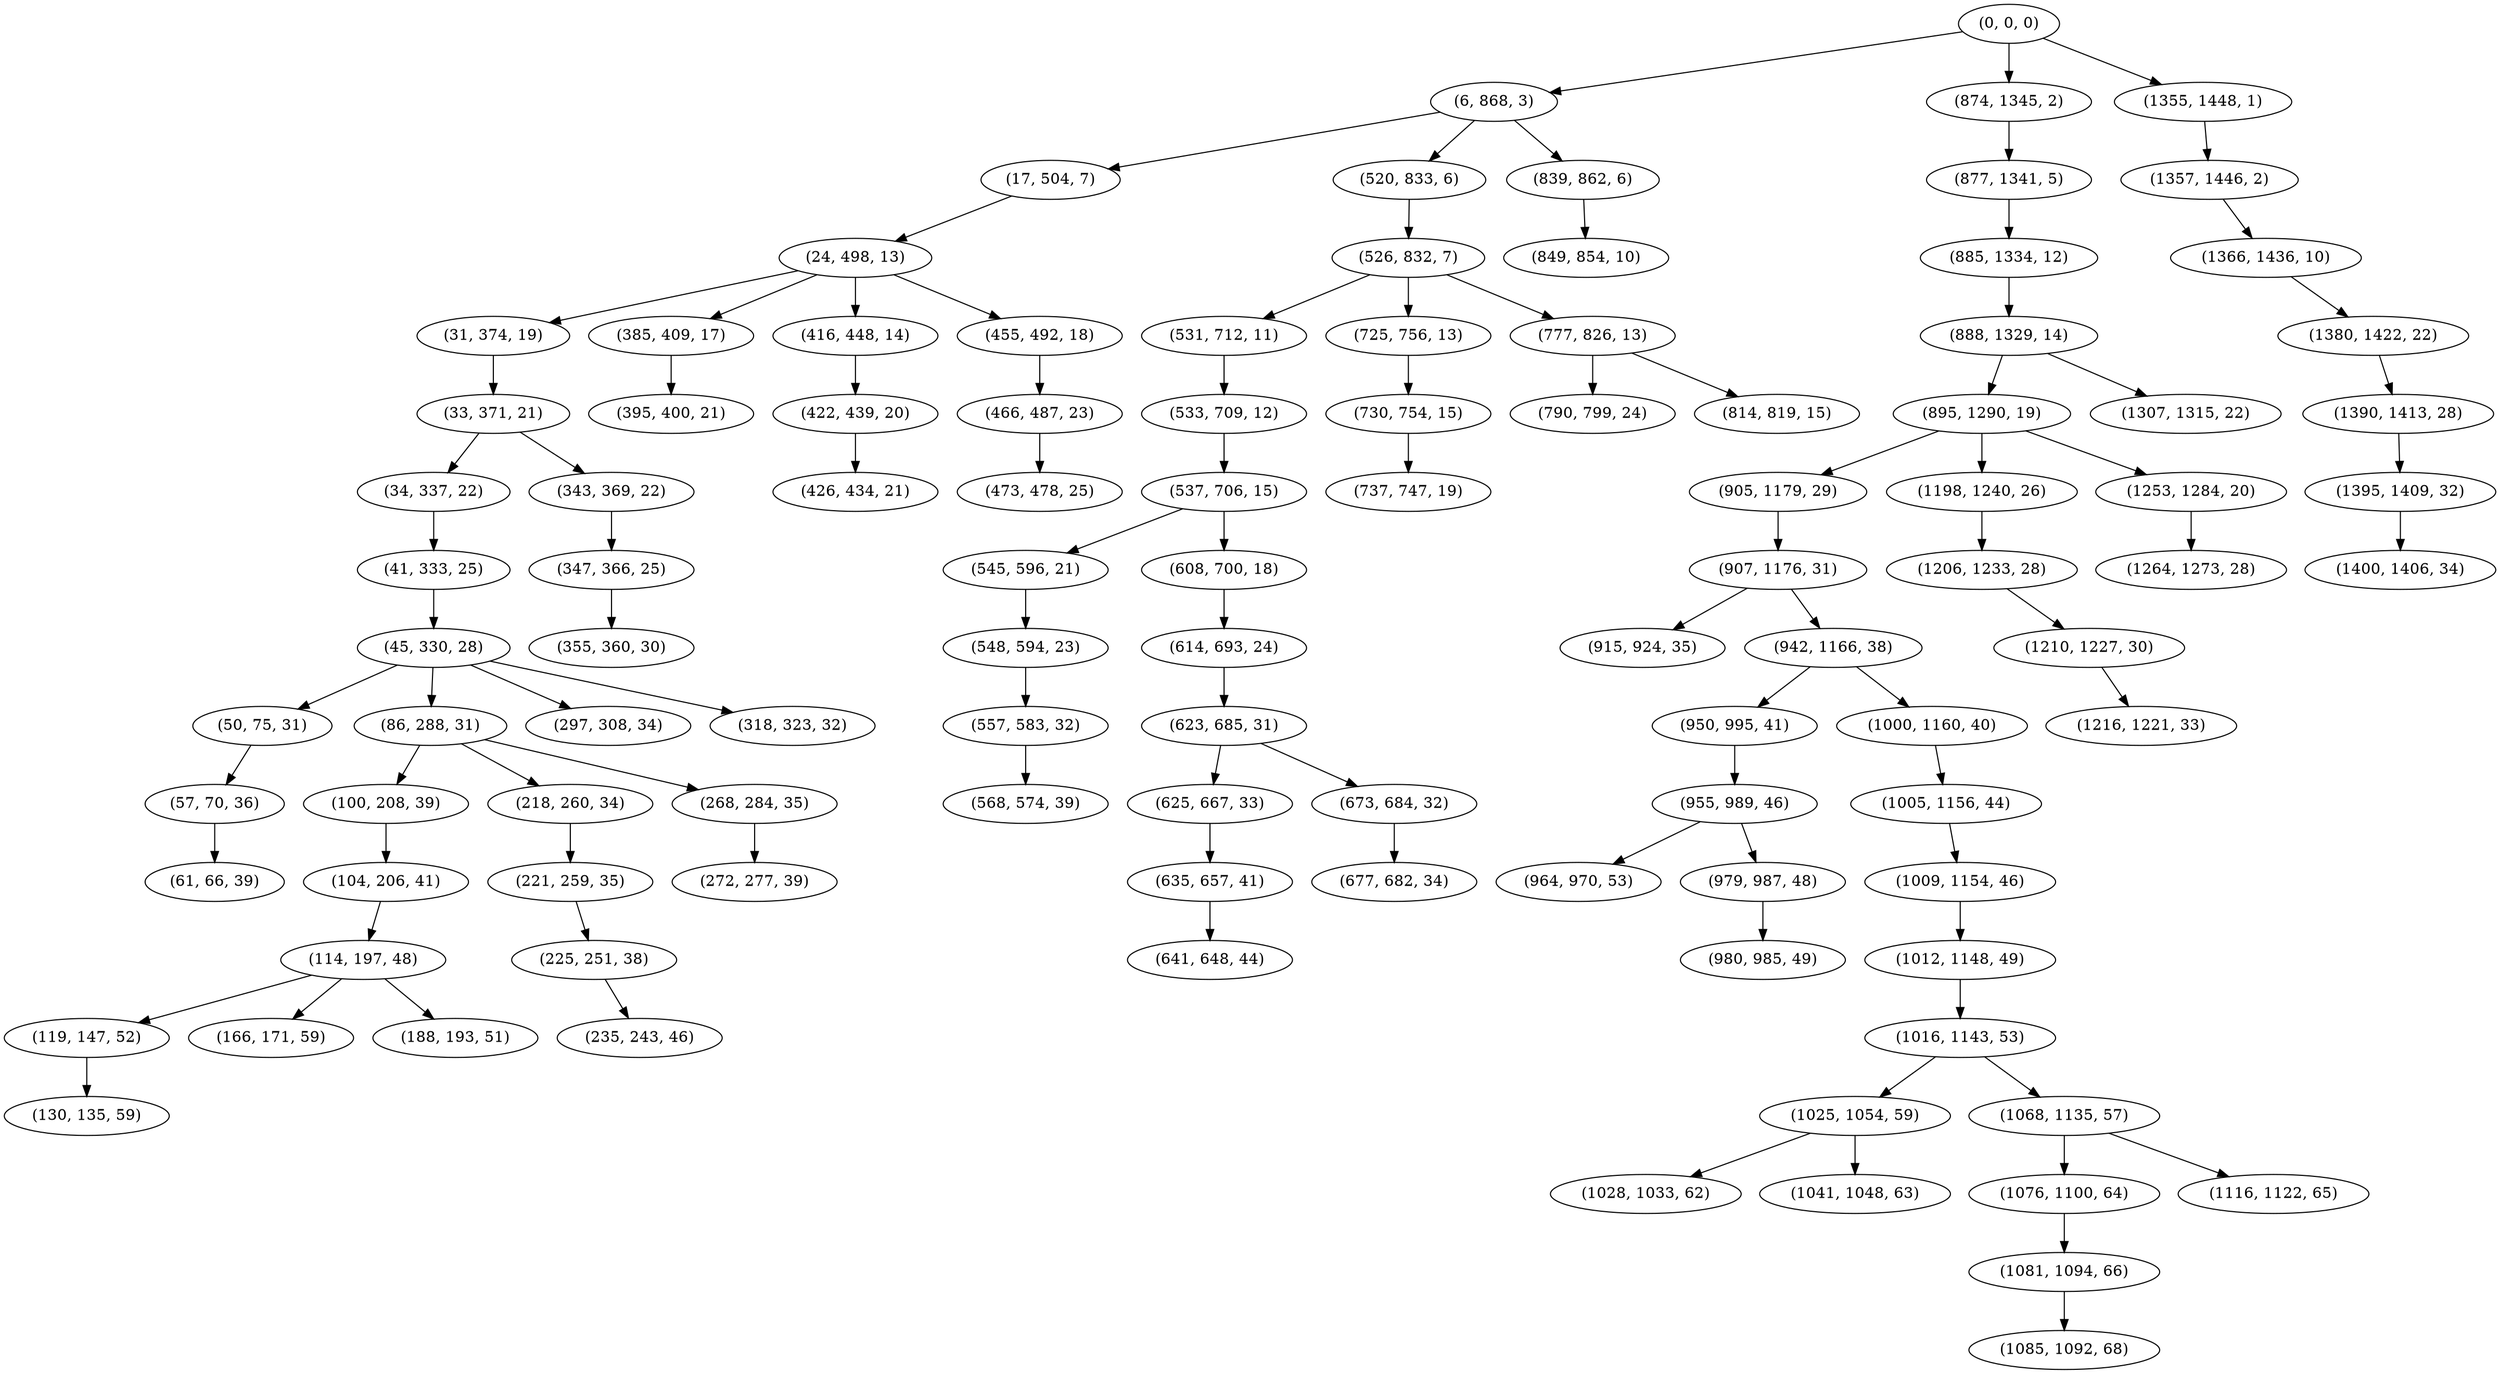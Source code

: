 digraph tree {
    "(0, 0, 0)";
    "(6, 868, 3)";
    "(17, 504, 7)";
    "(24, 498, 13)";
    "(31, 374, 19)";
    "(33, 371, 21)";
    "(34, 337, 22)";
    "(41, 333, 25)";
    "(45, 330, 28)";
    "(50, 75, 31)";
    "(57, 70, 36)";
    "(61, 66, 39)";
    "(86, 288, 31)";
    "(100, 208, 39)";
    "(104, 206, 41)";
    "(114, 197, 48)";
    "(119, 147, 52)";
    "(130, 135, 59)";
    "(166, 171, 59)";
    "(188, 193, 51)";
    "(218, 260, 34)";
    "(221, 259, 35)";
    "(225, 251, 38)";
    "(235, 243, 46)";
    "(268, 284, 35)";
    "(272, 277, 39)";
    "(297, 308, 34)";
    "(318, 323, 32)";
    "(343, 369, 22)";
    "(347, 366, 25)";
    "(355, 360, 30)";
    "(385, 409, 17)";
    "(395, 400, 21)";
    "(416, 448, 14)";
    "(422, 439, 20)";
    "(426, 434, 21)";
    "(455, 492, 18)";
    "(466, 487, 23)";
    "(473, 478, 25)";
    "(520, 833, 6)";
    "(526, 832, 7)";
    "(531, 712, 11)";
    "(533, 709, 12)";
    "(537, 706, 15)";
    "(545, 596, 21)";
    "(548, 594, 23)";
    "(557, 583, 32)";
    "(568, 574, 39)";
    "(608, 700, 18)";
    "(614, 693, 24)";
    "(623, 685, 31)";
    "(625, 667, 33)";
    "(635, 657, 41)";
    "(641, 648, 44)";
    "(673, 684, 32)";
    "(677, 682, 34)";
    "(725, 756, 13)";
    "(730, 754, 15)";
    "(737, 747, 19)";
    "(777, 826, 13)";
    "(790, 799, 24)";
    "(814, 819, 15)";
    "(839, 862, 6)";
    "(849, 854, 10)";
    "(874, 1345, 2)";
    "(877, 1341, 5)";
    "(885, 1334, 12)";
    "(888, 1329, 14)";
    "(895, 1290, 19)";
    "(905, 1179, 29)";
    "(907, 1176, 31)";
    "(915, 924, 35)";
    "(942, 1166, 38)";
    "(950, 995, 41)";
    "(955, 989, 46)";
    "(964, 970, 53)";
    "(979, 987, 48)";
    "(980, 985, 49)";
    "(1000, 1160, 40)";
    "(1005, 1156, 44)";
    "(1009, 1154, 46)";
    "(1012, 1148, 49)";
    "(1016, 1143, 53)";
    "(1025, 1054, 59)";
    "(1028, 1033, 62)";
    "(1041, 1048, 63)";
    "(1068, 1135, 57)";
    "(1076, 1100, 64)";
    "(1081, 1094, 66)";
    "(1085, 1092, 68)";
    "(1116, 1122, 65)";
    "(1198, 1240, 26)";
    "(1206, 1233, 28)";
    "(1210, 1227, 30)";
    "(1216, 1221, 33)";
    "(1253, 1284, 20)";
    "(1264, 1273, 28)";
    "(1307, 1315, 22)";
    "(1355, 1448, 1)";
    "(1357, 1446, 2)";
    "(1366, 1436, 10)";
    "(1380, 1422, 22)";
    "(1390, 1413, 28)";
    "(1395, 1409, 32)";
    "(1400, 1406, 34)";
    "(0, 0, 0)" -> "(6, 868, 3)";
    "(0, 0, 0)" -> "(874, 1345, 2)";
    "(0, 0, 0)" -> "(1355, 1448, 1)";
    "(6, 868, 3)" -> "(17, 504, 7)";
    "(6, 868, 3)" -> "(520, 833, 6)";
    "(6, 868, 3)" -> "(839, 862, 6)";
    "(17, 504, 7)" -> "(24, 498, 13)";
    "(24, 498, 13)" -> "(31, 374, 19)";
    "(24, 498, 13)" -> "(385, 409, 17)";
    "(24, 498, 13)" -> "(416, 448, 14)";
    "(24, 498, 13)" -> "(455, 492, 18)";
    "(31, 374, 19)" -> "(33, 371, 21)";
    "(33, 371, 21)" -> "(34, 337, 22)";
    "(33, 371, 21)" -> "(343, 369, 22)";
    "(34, 337, 22)" -> "(41, 333, 25)";
    "(41, 333, 25)" -> "(45, 330, 28)";
    "(45, 330, 28)" -> "(50, 75, 31)";
    "(45, 330, 28)" -> "(86, 288, 31)";
    "(45, 330, 28)" -> "(297, 308, 34)";
    "(45, 330, 28)" -> "(318, 323, 32)";
    "(50, 75, 31)" -> "(57, 70, 36)";
    "(57, 70, 36)" -> "(61, 66, 39)";
    "(86, 288, 31)" -> "(100, 208, 39)";
    "(86, 288, 31)" -> "(218, 260, 34)";
    "(86, 288, 31)" -> "(268, 284, 35)";
    "(100, 208, 39)" -> "(104, 206, 41)";
    "(104, 206, 41)" -> "(114, 197, 48)";
    "(114, 197, 48)" -> "(119, 147, 52)";
    "(114, 197, 48)" -> "(166, 171, 59)";
    "(114, 197, 48)" -> "(188, 193, 51)";
    "(119, 147, 52)" -> "(130, 135, 59)";
    "(218, 260, 34)" -> "(221, 259, 35)";
    "(221, 259, 35)" -> "(225, 251, 38)";
    "(225, 251, 38)" -> "(235, 243, 46)";
    "(268, 284, 35)" -> "(272, 277, 39)";
    "(343, 369, 22)" -> "(347, 366, 25)";
    "(347, 366, 25)" -> "(355, 360, 30)";
    "(385, 409, 17)" -> "(395, 400, 21)";
    "(416, 448, 14)" -> "(422, 439, 20)";
    "(422, 439, 20)" -> "(426, 434, 21)";
    "(455, 492, 18)" -> "(466, 487, 23)";
    "(466, 487, 23)" -> "(473, 478, 25)";
    "(520, 833, 6)" -> "(526, 832, 7)";
    "(526, 832, 7)" -> "(531, 712, 11)";
    "(526, 832, 7)" -> "(725, 756, 13)";
    "(526, 832, 7)" -> "(777, 826, 13)";
    "(531, 712, 11)" -> "(533, 709, 12)";
    "(533, 709, 12)" -> "(537, 706, 15)";
    "(537, 706, 15)" -> "(545, 596, 21)";
    "(537, 706, 15)" -> "(608, 700, 18)";
    "(545, 596, 21)" -> "(548, 594, 23)";
    "(548, 594, 23)" -> "(557, 583, 32)";
    "(557, 583, 32)" -> "(568, 574, 39)";
    "(608, 700, 18)" -> "(614, 693, 24)";
    "(614, 693, 24)" -> "(623, 685, 31)";
    "(623, 685, 31)" -> "(625, 667, 33)";
    "(623, 685, 31)" -> "(673, 684, 32)";
    "(625, 667, 33)" -> "(635, 657, 41)";
    "(635, 657, 41)" -> "(641, 648, 44)";
    "(673, 684, 32)" -> "(677, 682, 34)";
    "(725, 756, 13)" -> "(730, 754, 15)";
    "(730, 754, 15)" -> "(737, 747, 19)";
    "(777, 826, 13)" -> "(790, 799, 24)";
    "(777, 826, 13)" -> "(814, 819, 15)";
    "(839, 862, 6)" -> "(849, 854, 10)";
    "(874, 1345, 2)" -> "(877, 1341, 5)";
    "(877, 1341, 5)" -> "(885, 1334, 12)";
    "(885, 1334, 12)" -> "(888, 1329, 14)";
    "(888, 1329, 14)" -> "(895, 1290, 19)";
    "(888, 1329, 14)" -> "(1307, 1315, 22)";
    "(895, 1290, 19)" -> "(905, 1179, 29)";
    "(895, 1290, 19)" -> "(1198, 1240, 26)";
    "(895, 1290, 19)" -> "(1253, 1284, 20)";
    "(905, 1179, 29)" -> "(907, 1176, 31)";
    "(907, 1176, 31)" -> "(915, 924, 35)";
    "(907, 1176, 31)" -> "(942, 1166, 38)";
    "(942, 1166, 38)" -> "(950, 995, 41)";
    "(942, 1166, 38)" -> "(1000, 1160, 40)";
    "(950, 995, 41)" -> "(955, 989, 46)";
    "(955, 989, 46)" -> "(964, 970, 53)";
    "(955, 989, 46)" -> "(979, 987, 48)";
    "(979, 987, 48)" -> "(980, 985, 49)";
    "(1000, 1160, 40)" -> "(1005, 1156, 44)";
    "(1005, 1156, 44)" -> "(1009, 1154, 46)";
    "(1009, 1154, 46)" -> "(1012, 1148, 49)";
    "(1012, 1148, 49)" -> "(1016, 1143, 53)";
    "(1016, 1143, 53)" -> "(1025, 1054, 59)";
    "(1016, 1143, 53)" -> "(1068, 1135, 57)";
    "(1025, 1054, 59)" -> "(1028, 1033, 62)";
    "(1025, 1054, 59)" -> "(1041, 1048, 63)";
    "(1068, 1135, 57)" -> "(1076, 1100, 64)";
    "(1068, 1135, 57)" -> "(1116, 1122, 65)";
    "(1076, 1100, 64)" -> "(1081, 1094, 66)";
    "(1081, 1094, 66)" -> "(1085, 1092, 68)";
    "(1198, 1240, 26)" -> "(1206, 1233, 28)";
    "(1206, 1233, 28)" -> "(1210, 1227, 30)";
    "(1210, 1227, 30)" -> "(1216, 1221, 33)";
    "(1253, 1284, 20)" -> "(1264, 1273, 28)";
    "(1355, 1448, 1)" -> "(1357, 1446, 2)";
    "(1357, 1446, 2)" -> "(1366, 1436, 10)";
    "(1366, 1436, 10)" -> "(1380, 1422, 22)";
    "(1380, 1422, 22)" -> "(1390, 1413, 28)";
    "(1390, 1413, 28)" -> "(1395, 1409, 32)";
    "(1395, 1409, 32)" -> "(1400, 1406, 34)";
}
